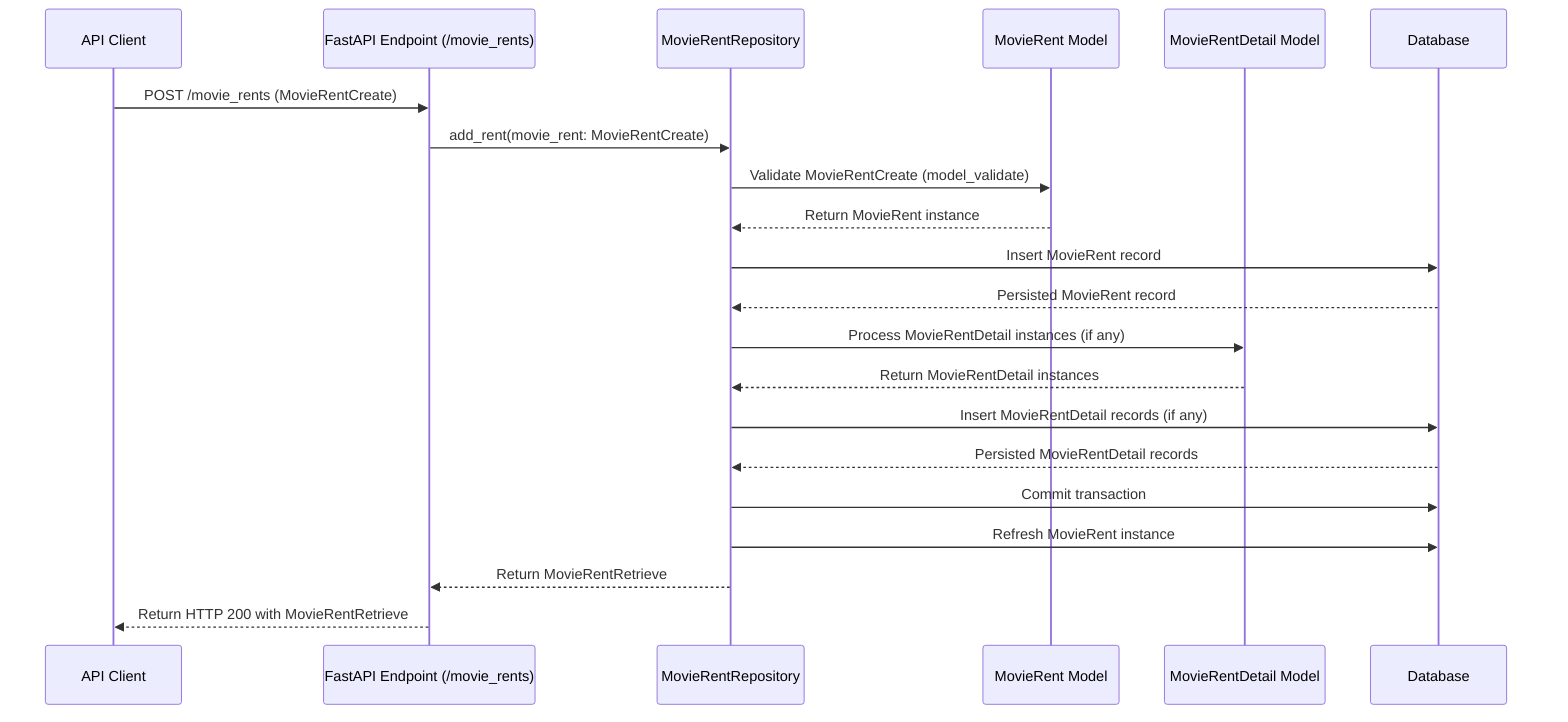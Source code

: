 ---
id: e1b67c73-314c-4ff9-a1e5-787b7306883b
---
sequenceDiagram
    participant Client as API Client
    participant API as FastAPI Endpoint (/movie_rents)
    participant Repo as MovieRentRepository
    participant MovieRentModel as MovieRent Model
    participant MovieRentDetailModel as MovieRentDetail Model
    participant DB as Database

    Client->>API: POST /movie_rents (MovieRentCreate)
    API->>Repo: add_rent(movie_rent: MovieRentCreate)
    Repo->>MovieRentModel: Validate MovieRentCreate (model_validate)
    MovieRentModel-->>Repo: Return MovieRent instance
    Repo->>DB: Insert MovieRent record
    DB-->>Repo: Persisted MovieRent record
    Repo->>MovieRentDetailModel: Process MovieRentDetail instances (if any)
    MovieRentDetailModel-->>Repo: Return MovieRentDetail instances
    Repo->>DB: Insert MovieRentDetail records (if any)
    DB-->>Repo: Persisted MovieRentDetail records
    Repo->>DB: Commit transaction
    Repo->>DB: Refresh MovieRent instance
    Repo-->>API: Return MovieRentRetrieve
    API-->>Client: Return HTTP 200 with MovieRentRetrieve